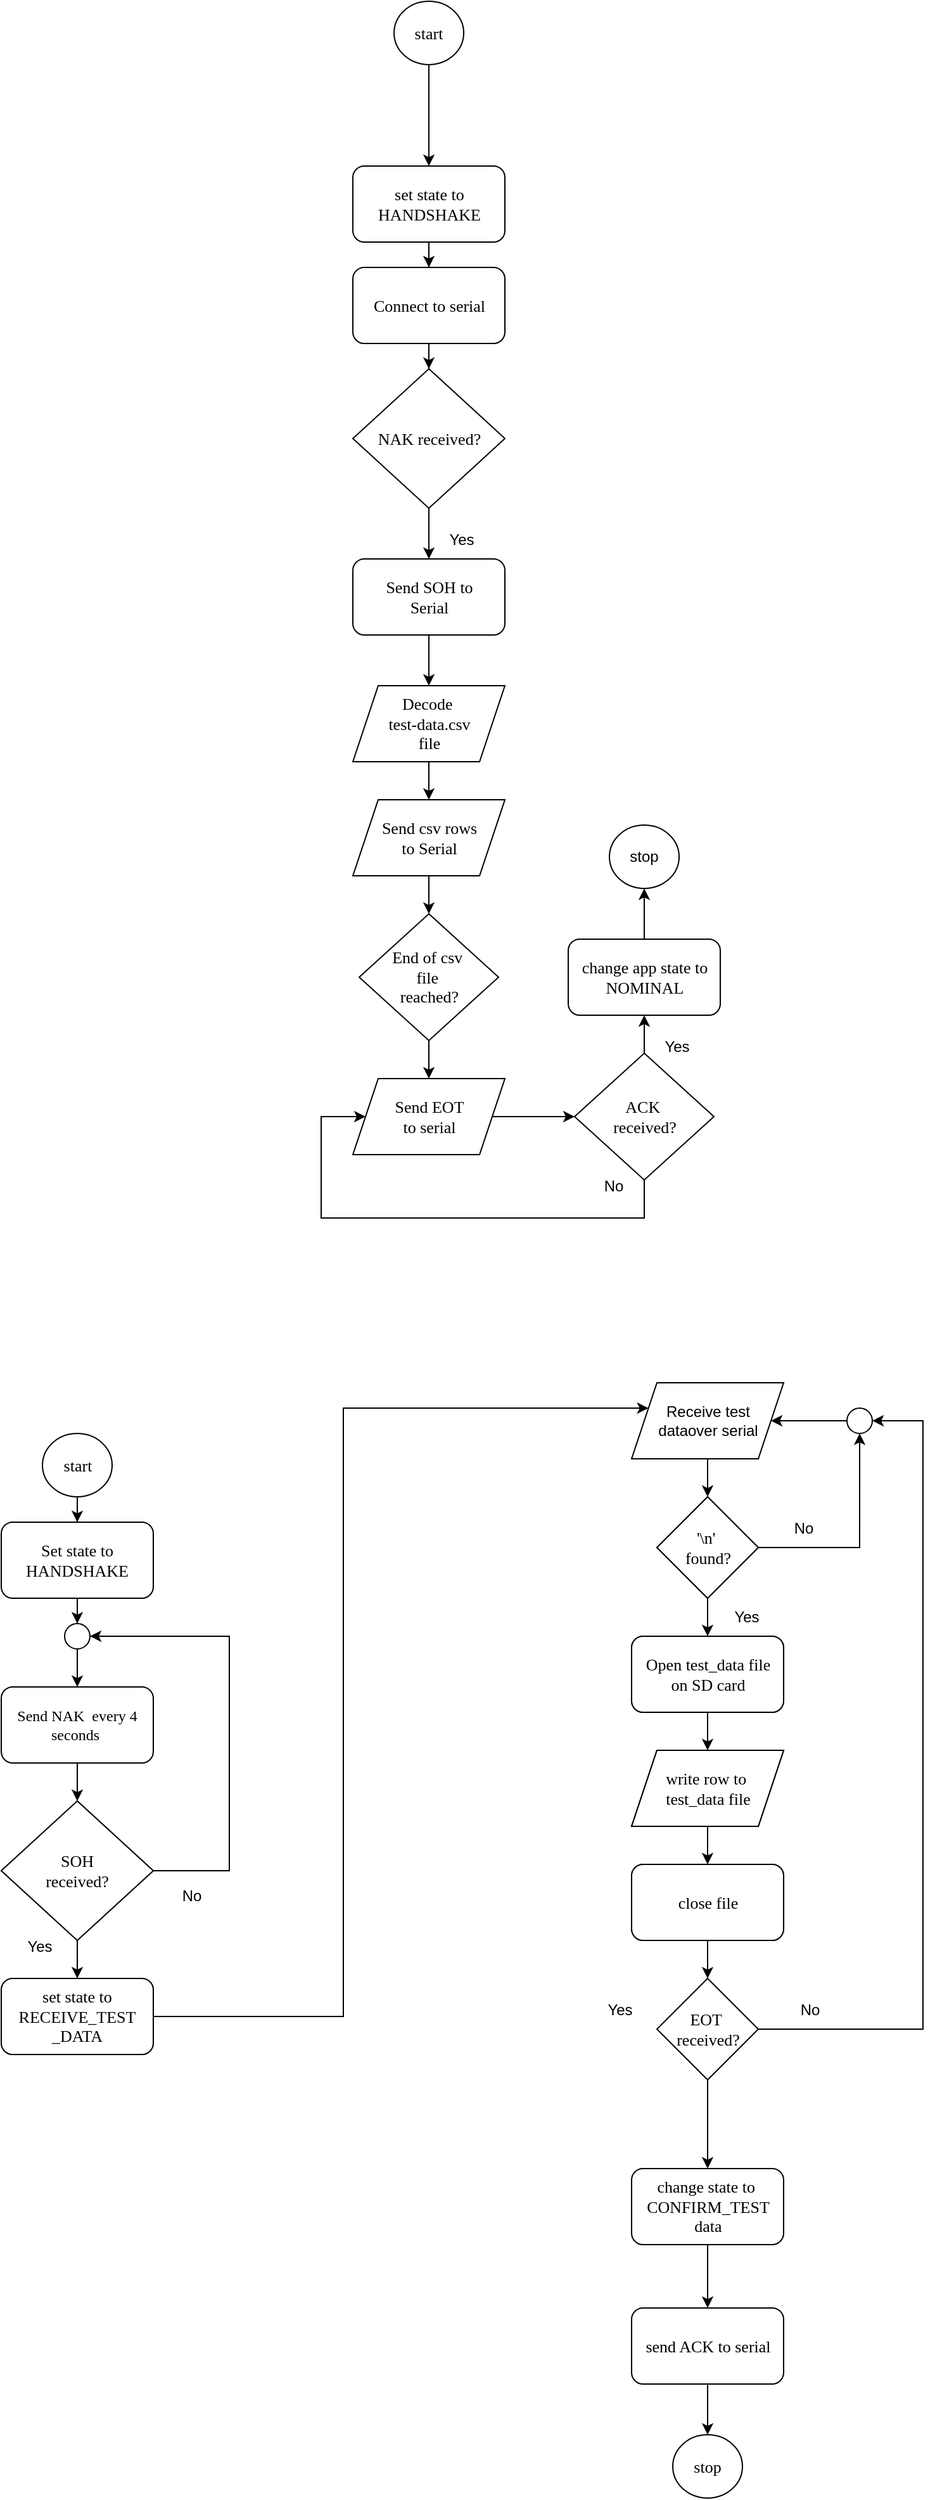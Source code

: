 <mxfile version="20.8.16" type="device"><diagram name="Page-1" id="NSnGWXmjG6qa7ZvrJDZ9"><mxGraphModel dx="1379" dy="940" grid="1" gridSize="10" guides="1" tooltips="1" connect="1" arrows="1" fold="1" page="1" pageScale="1" pageWidth="850" pageHeight="1100" math="0" shadow="0"><root><mxCell id="0"/><mxCell id="1" parent="0"/><mxCell id="paPCl2terAxb-eGbB6Kc-19" value="" style="edgeStyle=orthogonalEdgeStyle;rounded=0;orthogonalLoop=1;jettySize=auto;html=1;" parent="1" source="paPCl2terAxb-eGbB6Kc-2" target="paPCl2terAxb-eGbB6Kc-12" edge="1"><mxGeometry relative="1" as="geometry"/></mxCell><mxCell id="paPCl2terAxb-eGbB6Kc-2" value="&lt;font face=&quot;Times New Roman&quot;&gt;Send NAK&amp;nbsp; every 4 seconds&amp;nbsp;&lt;/font&gt;" style="rounded=1;whiteSpace=wrap;html=1;" parent="1" vertex="1"><mxGeometry x="50" y="1400" width="120" height="60" as="geometry"/></mxCell><mxCell id="paPCl2terAxb-eGbB6Kc-17" style="edgeStyle=orthogonalEdgeStyle;rounded=0;orthogonalLoop=1;jettySize=auto;html=1;entryX=0.5;entryY=0;entryDx=0;entryDy=0;" parent="1" source="paPCl2terAxb-eGbB6Kc-7" target="paPCl2terAxb-eGbB6Kc-8" edge="1"><mxGeometry relative="1" as="geometry"/></mxCell><mxCell id="paPCl2terAxb-eGbB6Kc-7" value="set state to HANDSHAKE" style="rounded=1;whiteSpace=wrap;html=1;fontFamily=Times New Roman;fontSize=13;" parent="1" vertex="1"><mxGeometry x="327.52" y="200" width="120" height="60" as="geometry"/></mxCell><mxCell id="paPCl2terAxb-eGbB6Kc-18" value="" style="edgeStyle=orthogonalEdgeStyle;rounded=0;orthogonalLoop=1;jettySize=auto;html=1;" parent="1" source="paPCl2terAxb-eGbB6Kc-8" target="paPCl2terAxb-eGbB6Kc-10" edge="1"><mxGeometry relative="1" as="geometry"/></mxCell><mxCell id="paPCl2terAxb-eGbB6Kc-8" value="Connect to serial" style="rounded=1;whiteSpace=wrap;html=1;fontFamily=Times New Roman;fontSize=13;" parent="1" vertex="1"><mxGeometry x="327.52" y="280.0" width="120" height="60" as="geometry"/></mxCell><mxCell id="paPCl2terAxb-eGbB6Kc-15" value="" style="edgeStyle=orthogonalEdgeStyle;rounded=0;orthogonalLoop=1;jettySize=auto;html=1;" parent="1" source="paPCl2terAxb-eGbB6Kc-10" target="paPCl2terAxb-eGbB6Kc-11" edge="1"><mxGeometry relative="1" as="geometry"/></mxCell><mxCell id="paPCl2terAxb-eGbB6Kc-10" value="NAK received?" style="rhombus;whiteSpace=wrap;html=1;fontFamily=Times New Roman;fontSize=13;" parent="1" vertex="1"><mxGeometry x="327.52" y="360.0" width="120" height="110" as="geometry"/></mxCell><mxCell id="paPCl2terAxb-eGbB6Kc-30" value="" style="edgeStyle=orthogonalEdgeStyle;rounded=0;orthogonalLoop=1;jettySize=auto;html=1;" parent="1" source="paPCl2terAxb-eGbB6Kc-11" target="paPCl2terAxb-eGbB6Kc-29" edge="1"><mxGeometry relative="1" as="geometry"/></mxCell><mxCell id="paPCl2terAxb-eGbB6Kc-11" value="Send SOH to &lt;br style=&quot;font-size: 13px;&quot;&gt;Serial" style="rounded=1;whiteSpace=wrap;html=1;fontFamily=Times New Roman;fontSize=13;" parent="1" vertex="1"><mxGeometry x="327.52" y="510.0" width="120" height="60" as="geometry"/></mxCell><mxCell id="paPCl2terAxb-eGbB6Kc-23" value="" style="edgeStyle=orthogonalEdgeStyle;rounded=0;orthogonalLoop=1;jettySize=auto;html=1;" parent="1" source="paPCl2terAxb-eGbB6Kc-12" target="paPCl2terAxb-eGbB6Kc-20" edge="1"><mxGeometry relative="1" as="geometry"/></mxCell><mxCell id="paPCl2terAxb-eGbB6Kc-82" style="edgeStyle=orthogonalEdgeStyle;rounded=0;orthogonalLoop=1;jettySize=auto;html=1;entryX=1;entryY=0.5;entryDx=0;entryDy=0;" parent="1" source="paPCl2terAxb-eGbB6Kc-12" target="paPCl2terAxb-eGbB6Kc-26" edge="1"><mxGeometry relative="1" as="geometry"><Array as="points"><mxPoint x="230" y="1545"/><mxPoint x="230" y="1360"/></Array></mxGeometry></mxCell><mxCell id="paPCl2terAxb-eGbB6Kc-12" value="SOH &lt;br&gt;received?" style="rhombus;whiteSpace=wrap;html=1;fillColor=#f8cecc;strokeColor=#b85450;" parent="1" vertex="1"><mxGeometry x="50" y="1490" width="120" height="110" as="geometry"/></mxCell><mxCell id="paPCl2terAxb-eGbB6Kc-34" value="" style="edgeStyle=orthogonalEdgeStyle;rounded=0;orthogonalLoop=1;jettySize=auto;html=1;" parent="1" source="paPCl2terAxb-eGbB6Kc-20" target="paPCl2terAxb-eGbB6Kc-33" edge="1"><mxGeometry relative="1" as="geometry"><Array as="points"><mxPoint x="320" y="1660"/><mxPoint x="320" y="1180"/></Array></mxGeometry></mxCell><mxCell id="paPCl2terAxb-eGbB6Kc-20" value="set state to RECEIVE_TEST&lt;br&gt;_DATA" style="rounded=1;whiteSpace=wrap;html=1;fillColor=#d5e8d4;strokeColor=#82b366;" parent="1" vertex="1"><mxGeometry x="50" y="1630" width="120" height="60" as="geometry"/></mxCell><mxCell id="paPCl2terAxb-eGbB6Kc-27" value="" style="edgeStyle=orthogonalEdgeStyle;rounded=0;orthogonalLoop=1;jettySize=auto;html=1;" parent="1" source="paPCl2terAxb-eGbB6Kc-21" target="paPCl2terAxb-eGbB6Kc-26" edge="1"><mxGeometry relative="1" as="geometry"><Array as="points"/></mxGeometry></mxCell><mxCell id="paPCl2terAxb-eGbB6Kc-21" value="Set state to HANDSHAKE" style="rounded=1;whiteSpace=wrap;html=1;fontFamily=Times New Roman;fontSize=13;" parent="1" vertex="1"><mxGeometry x="50" y="1270" width="120" height="60" as="geometry"/></mxCell><mxCell id="paPCl2terAxb-eGbB6Kc-28" value="" style="edgeStyle=orthogonalEdgeStyle;rounded=0;orthogonalLoop=1;jettySize=auto;html=1;" parent="1" source="paPCl2terAxb-eGbB6Kc-26" target="paPCl2terAxb-eGbB6Kc-2" edge="1"><mxGeometry relative="1" as="geometry"/></mxCell><mxCell id="paPCl2terAxb-eGbB6Kc-26" value="" style="ellipse;whiteSpace=wrap;html=1;" parent="1" vertex="1"><mxGeometry x="100" y="1350" width="20" height="20" as="geometry"/></mxCell><mxCell id="paPCl2terAxb-eGbB6Kc-32" value="" style="edgeStyle=orthogonalEdgeStyle;rounded=0;orthogonalLoop=1;jettySize=auto;html=1;" parent="1" source="paPCl2terAxb-eGbB6Kc-29" target="paPCl2terAxb-eGbB6Kc-31" edge="1"><mxGeometry relative="1" as="geometry"/></mxCell><mxCell id="paPCl2terAxb-eGbB6Kc-29" value="Decode&amp;nbsp;&lt;br style=&quot;font-size: 13px;&quot;&gt;test-data.csv&lt;br style=&quot;font-size: 13px;&quot;&gt;file" style="shape=parallelogram;perimeter=parallelogramPerimeter;whiteSpace=wrap;html=1;fixedSize=1;fontFamily=Times New Roman;fontSize=13;" parent="1" vertex="1"><mxGeometry x="327.52" y="610" width="120" height="60" as="geometry"/></mxCell><mxCell id="paPCl2terAxb-eGbB6Kc-51" value="" style="edgeStyle=orthogonalEdgeStyle;rounded=0;orthogonalLoop=1;jettySize=auto;html=1;" parent="1" source="paPCl2terAxb-eGbB6Kc-31" target="paPCl2terAxb-eGbB6Kc-50" edge="1"><mxGeometry relative="1" as="geometry"/></mxCell><mxCell id="paPCl2terAxb-eGbB6Kc-31" value="Send csv rows&lt;br style=&quot;font-size: 13px;&quot;&gt;to Serial" style="shape=parallelogram;perimeter=parallelogramPerimeter;whiteSpace=wrap;html=1;fixedSize=1;fontFamily=Times New Roman;fontSize=13;" parent="1" vertex="1"><mxGeometry x="327.52" y="700" width="120" height="60" as="geometry"/></mxCell><mxCell id="paPCl2terAxb-eGbB6Kc-36" value="" style="edgeStyle=orthogonalEdgeStyle;rounded=0;orthogonalLoop=1;jettySize=auto;html=1;" parent="1" source="paPCl2terAxb-eGbB6Kc-33" target="paPCl2terAxb-eGbB6Kc-35" edge="1"><mxGeometry relative="1" as="geometry"/></mxCell><mxCell id="paPCl2terAxb-eGbB6Kc-33" value="Receive test &lt;br&gt;dataover serial" style="shape=parallelogram;perimeter=parallelogramPerimeter;whiteSpace=wrap;html=1;fixedSize=1;" parent="1" vertex="1"><mxGeometry x="547.52" y="1160" width="120" height="60" as="geometry"/></mxCell><mxCell id="paPCl2terAxb-eGbB6Kc-41" value="" style="edgeStyle=orthogonalEdgeStyle;rounded=0;orthogonalLoop=1;jettySize=auto;html=1;" parent="1" source="paPCl2terAxb-eGbB6Kc-35" edge="1"><mxGeometry relative="1" as="geometry"><mxPoint x="607.52" y="1360" as="targetPoint"/></mxGeometry></mxCell><mxCell id="paPCl2terAxb-eGbB6Kc-61" style="edgeStyle=orthogonalEdgeStyle;rounded=0;orthogonalLoop=1;jettySize=auto;html=1;entryX=0.5;entryY=1;entryDx=0;entryDy=0;" parent="1" source="paPCl2terAxb-eGbB6Kc-35" target="paPCl2terAxb-eGbB6Kc-58" edge="1"><mxGeometry relative="1" as="geometry"/></mxCell><mxCell id="paPCl2terAxb-eGbB6Kc-35" value="'\n'&amp;nbsp;&lt;br&gt;found?" style="rhombus;whiteSpace=wrap;html=1;fillColor=#cdeb8b;strokeColor=#36393d;" parent="1" vertex="1"><mxGeometry x="567.52" y="1250" width="80" height="80" as="geometry"/></mxCell><mxCell id="paPCl2terAxb-eGbB6Kc-40" value="No" style="text;html=1;align=center;verticalAlign=middle;resizable=0;points=[];autosize=1;strokeColor=none;fillColor=none;" parent="1" vertex="1"><mxGeometry x="662.52" y="1260" width="40" height="30" as="geometry"/></mxCell><mxCell id="paPCl2terAxb-eGbB6Kc-42" value="Yes" style="text;html=1;align=center;verticalAlign=middle;resizable=0;points=[];autosize=1;strokeColor=none;fillColor=none;" parent="1" vertex="1"><mxGeometry x="617.52" y="1330" width="40" height="30" as="geometry"/></mxCell><mxCell id="paPCl2terAxb-eGbB6Kc-47" value="" style="edgeStyle=orthogonalEdgeStyle;rounded=0;orthogonalLoop=1;jettySize=auto;html=1;" parent="1" source="paPCl2terAxb-eGbB6Kc-45" target="paPCl2terAxb-eGbB6Kc-46" edge="1"><mxGeometry relative="1" as="geometry"/></mxCell><mxCell id="paPCl2terAxb-eGbB6Kc-45" value="Open test_data file&lt;br&gt;on SD card" style="rounded=1;whiteSpace=wrap;html=1;fillColor=#eeeeee;strokeColor=#36393d;" parent="1" vertex="1"><mxGeometry x="547.52" y="1360" width="120" height="60" as="geometry"/></mxCell><mxCell id="paPCl2terAxb-eGbB6Kc-49" value="" style="edgeStyle=orthogonalEdgeStyle;rounded=0;orthogonalLoop=1;jettySize=auto;html=1;" parent="1" source="paPCl2terAxb-eGbB6Kc-46" target="paPCl2terAxb-eGbB6Kc-48" edge="1"><mxGeometry relative="1" as="geometry"/></mxCell><mxCell id="paPCl2terAxb-eGbB6Kc-46" value="write row to&amp;nbsp;&lt;br&gt;test_data file" style="shape=parallelogram;perimeter=parallelogramPerimeter;whiteSpace=wrap;html=1;fixedSize=1;" parent="1" vertex="1"><mxGeometry x="547.52" y="1450" width="120" height="60" as="geometry"/></mxCell><mxCell id="paPCl2terAxb-eGbB6Kc-56" value="" style="edgeStyle=orthogonalEdgeStyle;rounded=0;orthogonalLoop=1;jettySize=auto;html=1;" parent="1" source="paPCl2terAxb-eGbB6Kc-48" target="paPCl2terAxb-eGbB6Kc-55" edge="1"><mxGeometry relative="1" as="geometry"/></mxCell><mxCell id="paPCl2terAxb-eGbB6Kc-48" value="close file" style="rounded=1;whiteSpace=wrap;html=1;fillColor=#ffff88;strokeColor=#36393d;" parent="1" vertex="1"><mxGeometry x="547.52" y="1540" width="120" height="60" as="geometry"/></mxCell><mxCell id="paPCl2terAxb-eGbB6Kc-54" value="" style="edgeStyle=orthogonalEdgeStyle;rounded=0;orthogonalLoop=1;jettySize=auto;html=1;" parent="1" source="paPCl2terAxb-eGbB6Kc-50" target="paPCl2terAxb-eGbB6Kc-53" edge="1"><mxGeometry relative="1" as="geometry"/></mxCell><mxCell id="paPCl2terAxb-eGbB6Kc-50" value="End of csv&amp;nbsp;&lt;br style=&quot;font-size: 13px;&quot;&gt;file&amp;nbsp;&lt;br style=&quot;font-size: 13px;&quot;&gt;reached?" style="rhombus;whiteSpace=wrap;html=1;fontFamily=Times New Roman;fontSize=13;" parent="1" vertex="1"><mxGeometry x="332.52" y="790" width="110" height="100" as="geometry"/></mxCell><mxCell id="paPCl2terAxb-eGbB6Kc-71" value="" style="edgeStyle=orthogonalEdgeStyle;rounded=0;orthogonalLoop=1;jettySize=auto;html=1;" parent="1" source="paPCl2terAxb-eGbB6Kc-53" target="paPCl2terAxb-eGbB6Kc-70" edge="1"><mxGeometry relative="1" as="geometry"/></mxCell><mxCell id="paPCl2terAxb-eGbB6Kc-53" value="Send EOT &lt;br style=&quot;font-size: 13px;&quot;&gt;to serial" style="shape=parallelogram;perimeter=parallelogramPerimeter;whiteSpace=wrap;html=1;fixedSize=1;fontFamily=Times New Roman;fontSize=13;" parent="1" vertex="1"><mxGeometry x="327.52" y="920" width="120" height="60" as="geometry"/></mxCell><mxCell id="paPCl2terAxb-eGbB6Kc-57" style="edgeStyle=orthogonalEdgeStyle;rounded=0;orthogonalLoop=1;jettySize=auto;html=1;entryX=1;entryY=0.5;entryDx=0;entryDy=0;" parent="1" source="paPCl2terAxb-eGbB6Kc-55" target="paPCl2terAxb-eGbB6Kc-58" edge="1"><mxGeometry relative="1" as="geometry"><mxPoint x="737.52" y="1180" as="targetPoint"/><Array as="points"><mxPoint x="777.52" y="1670"/><mxPoint x="777.52" y="1190"/></Array></mxGeometry></mxCell><mxCell id="paPCl2terAxb-eGbB6Kc-66" value="" style="edgeStyle=orthogonalEdgeStyle;rounded=0;orthogonalLoop=1;jettySize=auto;html=1;" parent="1" source="paPCl2terAxb-eGbB6Kc-55" target="paPCl2terAxb-eGbB6Kc-65" edge="1"><mxGeometry relative="1" as="geometry"/></mxCell><mxCell id="paPCl2terAxb-eGbB6Kc-55" value="EOT&amp;nbsp;&lt;br style=&quot;font-size: 13px;&quot;&gt;received?" style="rhombus;whiteSpace=wrap;html=1;fontFamily=Times New Roman;fontSize=13;" parent="1" vertex="1"><mxGeometry x="567.52" y="1630" width="80" height="80" as="geometry"/></mxCell><mxCell id="paPCl2terAxb-eGbB6Kc-59" value="" style="edgeStyle=orthogonalEdgeStyle;rounded=0;orthogonalLoop=1;jettySize=auto;html=1;" parent="1" source="paPCl2terAxb-eGbB6Kc-58" target="paPCl2terAxb-eGbB6Kc-33" edge="1"><mxGeometry relative="1" as="geometry"/></mxCell><mxCell id="paPCl2terAxb-eGbB6Kc-58" value="" style="ellipse;whiteSpace=wrap;html=1;" parent="1" vertex="1"><mxGeometry x="717.52" y="1180" width="20" height="20" as="geometry"/></mxCell><mxCell id="paPCl2terAxb-eGbB6Kc-62" value="No" style="text;html=1;align=center;verticalAlign=middle;resizable=0;points=[];autosize=1;strokeColor=none;fillColor=none;" parent="1" vertex="1"><mxGeometry x="667.52" y="1640" width="40" height="30" as="geometry"/></mxCell><mxCell id="paPCl2terAxb-eGbB6Kc-75" value="" style="edgeStyle=orthogonalEdgeStyle;rounded=0;orthogonalLoop=1;jettySize=auto;html=1;" parent="1" source="paPCl2terAxb-eGbB6Kc-63" target="paPCl2terAxb-eGbB6Kc-73" edge="1"><mxGeometry relative="1" as="geometry"/></mxCell><mxCell id="paPCl2terAxb-eGbB6Kc-63" value="change app state to&lt;br style=&quot;font-size: 13px;&quot;&gt;NOMINAL" style="rounded=1;whiteSpace=wrap;html=1;fontFamily=Times New Roman;fontSize=13;" parent="1" vertex="1"><mxGeometry x="497.52" y="810" width="120" height="60" as="geometry"/></mxCell><mxCell id="paPCl2terAxb-eGbB6Kc-69" value="" style="edgeStyle=orthogonalEdgeStyle;rounded=0;orthogonalLoop=1;jettySize=auto;html=1;" parent="1" source="paPCl2terAxb-eGbB6Kc-65" target="paPCl2terAxb-eGbB6Kc-68" edge="1"><mxGeometry relative="1" as="geometry"/></mxCell><mxCell id="paPCl2terAxb-eGbB6Kc-65" value="change state to&amp;nbsp;&lt;br style=&quot;font-size: 13px;&quot;&gt;CONFIRM_TEST&lt;br style=&quot;font-size: 13px;&quot;&gt;data" style="rounded=1;whiteSpace=wrap;html=1;fontFamily=Times New Roman;fontSize=13;" parent="1" vertex="1"><mxGeometry x="547.52" y="1780" width="120" height="60" as="geometry"/></mxCell><mxCell id="paPCl2terAxb-eGbB6Kc-67" value="Yes" style="text;html=1;align=center;verticalAlign=middle;resizable=0;points=[];autosize=1;strokeColor=none;fillColor=none;" parent="1" vertex="1"><mxGeometry x="517.52" y="1640" width="40" height="30" as="geometry"/></mxCell><mxCell id="paPCl2terAxb-eGbB6Kc-80" value="" style="edgeStyle=orthogonalEdgeStyle;rounded=0;orthogonalLoop=1;jettySize=auto;html=1;" parent="1" source="paPCl2terAxb-eGbB6Kc-68" target="paPCl2terAxb-eGbB6Kc-79" edge="1"><mxGeometry relative="1" as="geometry"/></mxCell><mxCell id="paPCl2terAxb-eGbB6Kc-68" value="send ACK to serial" style="rounded=1;whiteSpace=wrap;html=1;fontFamily=Times New Roman;fontSize=13;" parent="1" vertex="1"><mxGeometry x="547.52" y="1890" width="120" height="60" as="geometry"/></mxCell><mxCell id="paPCl2terAxb-eGbB6Kc-72" value="" style="edgeStyle=orthogonalEdgeStyle;rounded=0;orthogonalLoop=1;jettySize=auto;html=1;" parent="1" source="paPCl2terAxb-eGbB6Kc-70" target="paPCl2terAxb-eGbB6Kc-63" edge="1"><mxGeometry relative="1" as="geometry"/></mxCell><mxCell id="paPCl2terAxb-eGbB6Kc-76" style="edgeStyle=orthogonalEdgeStyle;rounded=0;orthogonalLoop=1;jettySize=auto;html=1;entryX=0;entryY=0.5;entryDx=0;entryDy=0;" parent="1" source="paPCl2terAxb-eGbB6Kc-70" target="paPCl2terAxb-eGbB6Kc-53" edge="1"><mxGeometry relative="1" as="geometry"><Array as="points"><mxPoint x="557.52" y="1030"/><mxPoint x="302.52" y="1030"/><mxPoint x="302.52" y="950"/></Array></mxGeometry></mxCell><mxCell id="paPCl2terAxb-eGbB6Kc-70" value="ACK&amp;nbsp;&lt;br style=&quot;font-size: 13px;&quot;&gt;received?" style="rhombus;whiteSpace=wrap;html=1;fontFamily=Times New Roman;fontSize=13;" parent="1" vertex="1"><mxGeometry x="502.52" y="900" width="110" height="100" as="geometry"/></mxCell><mxCell id="paPCl2terAxb-eGbB6Kc-73" value="stop" style="ellipse;whiteSpace=wrap;html=1;" parent="1" vertex="1"><mxGeometry x="530.02" y="720" width="55" height="50" as="geometry"/></mxCell><mxCell id="paPCl2terAxb-eGbB6Kc-77" value="Yes" style="text;html=1;align=center;verticalAlign=middle;resizable=0;points=[];autosize=1;strokeColor=none;fillColor=none;" parent="1" vertex="1"><mxGeometry x="562.52" y="880" width="40" height="30" as="geometry"/></mxCell><mxCell id="paPCl2terAxb-eGbB6Kc-78" value="No" style="text;html=1;align=center;verticalAlign=middle;resizable=0;points=[];autosize=1;strokeColor=none;fillColor=none;" parent="1" vertex="1"><mxGeometry x="512.52" y="990" width="40" height="30" as="geometry"/></mxCell><mxCell id="paPCl2terAxb-eGbB6Kc-79" value="stop" style="ellipse;whiteSpace=wrap;html=1;fontFamily=Times New Roman;fontSize=13;" parent="1" vertex="1"><mxGeometry x="580.02" y="1990" width="55" height="50" as="geometry"/></mxCell><mxCell id="paPCl2terAxb-eGbB6Kc-85" style="edgeStyle=orthogonalEdgeStyle;rounded=0;orthogonalLoop=1;jettySize=auto;html=1;entryX=0.5;entryY=0;entryDx=0;entryDy=0;" parent="1" source="paPCl2terAxb-eGbB6Kc-81" target="paPCl2terAxb-eGbB6Kc-21" edge="1"><mxGeometry relative="1" as="geometry"/></mxCell><mxCell id="paPCl2terAxb-eGbB6Kc-81" value="&lt;font style=&quot;font-size: 13px;&quot;&gt;start&lt;/font&gt;" style="ellipse;whiteSpace=wrap;html=1;fontSize=13;fontFamily=Times New Roman;" parent="1" vertex="1"><mxGeometry x="82.5" y="1200" width="55" height="50" as="geometry"/></mxCell><mxCell id="paPCl2terAxb-eGbB6Kc-88" style="edgeStyle=orthogonalEdgeStyle;rounded=0;orthogonalLoop=1;jettySize=auto;html=1;entryX=0.5;entryY=0;entryDx=0;entryDy=0;" parent="1" source="paPCl2terAxb-eGbB6Kc-87" target="paPCl2terAxb-eGbB6Kc-7" edge="1"><mxGeometry relative="1" as="geometry"><Array as="points"/><mxPoint x="387.52" y="60" as="targetPoint"/></mxGeometry></mxCell><mxCell id="paPCl2terAxb-eGbB6Kc-87" value="start" style="ellipse;whiteSpace=wrap;html=1;fontFamily=Times New Roman;fontSize=13;" parent="1" vertex="1"><mxGeometry x="360.02" y="70" width="55" height="50" as="geometry"/></mxCell><mxCell id="paPCl2terAxb-eGbB6Kc-90" value="No" style="text;html=1;align=center;verticalAlign=middle;resizable=0;points=[];autosize=1;strokeColor=none;fillColor=none;" parent="1" vertex="1"><mxGeometry x="180" y="1550" width="40" height="30" as="geometry"/></mxCell><mxCell id="paPCl2terAxb-eGbB6Kc-91" value="Yes" style="text;html=1;align=center;verticalAlign=middle;resizable=0;points=[];autosize=1;strokeColor=none;fillColor=none;" parent="1" vertex="1"><mxGeometry x="60" y="1590.09" width="40" height="30" as="geometry"/></mxCell><mxCell id="paPCl2terAxb-eGbB6Kc-92" value="Yes" style="text;html=1;align=center;verticalAlign=middle;resizable=0;points=[];autosize=1;strokeColor=none;fillColor=none;" parent="1" vertex="1"><mxGeometry x="392.61" y="480.0" width="40" height="30" as="geometry"/></mxCell><mxCell id="6Q92tHB5-YvvNRkw1dPG-1" value="SOH &lt;br style=&quot;font-size: 13px;&quot;&gt;received?" style="rhombus;whiteSpace=wrap;html=1;fontFamily=Times New Roman;fontSize=13;" vertex="1" parent="1"><mxGeometry x="50" y="1490" width="120" height="110" as="geometry"/></mxCell><mxCell id="6Q92tHB5-YvvNRkw1dPG-2" value="set state to RECEIVE_TEST&lt;br style=&quot;font-size: 13px;&quot;&gt;_DATA" style="rounded=1;whiteSpace=wrap;html=1;fontFamily=Times New Roman;fontSize=13;" vertex="1" parent="1"><mxGeometry x="50" y="1630" width="120" height="60" as="geometry"/></mxCell><mxCell id="6Q92tHB5-YvvNRkw1dPG-4" value="'\n'&amp;nbsp;&lt;br style=&quot;font-size: 13px;&quot;&gt;found?" style="rhombus;whiteSpace=wrap;html=1;fontFamily=Times New Roman;fontSize=13;" vertex="1" parent="1"><mxGeometry x="567.52" y="1250" width="80" height="80" as="geometry"/></mxCell><mxCell id="6Q92tHB5-YvvNRkw1dPG-5" value="Open test_data file&lt;br style=&quot;font-size: 13px;&quot;&gt;on SD card" style="rounded=1;whiteSpace=wrap;html=1;fontFamily=Times New Roman;fontSize=13;" vertex="1" parent="1"><mxGeometry x="547.52" y="1360" width="120" height="60" as="geometry"/></mxCell><mxCell id="6Q92tHB5-YvvNRkw1dPG-6" value="write row to&amp;nbsp;&lt;br style=&quot;font-size: 13px;&quot;&gt;test_data file" style="shape=parallelogram;perimeter=parallelogramPerimeter;whiteSpace=wrap;html=1;fixedSize=1;fontFamily=Times New Roman;fontSize=13;" vertex="1" parent="1"><mxGeometry x="547.52" y="1450" width="120" height="60" as="geometry"/></mxCell><mxCell id="6Q92tHB5-YvvNRkw1dPG-7" value="close file" style="rounded=1;whiteSpace=wrap;html=1;fontFamily=Times New Roman;fontSize=13;" vertex="1" parent="1"><mxGeometry x="547.52" y="1540" width="120" height="60" as="geometry"/></mxCell></root></mxGraphModel></diagram></mxfile>